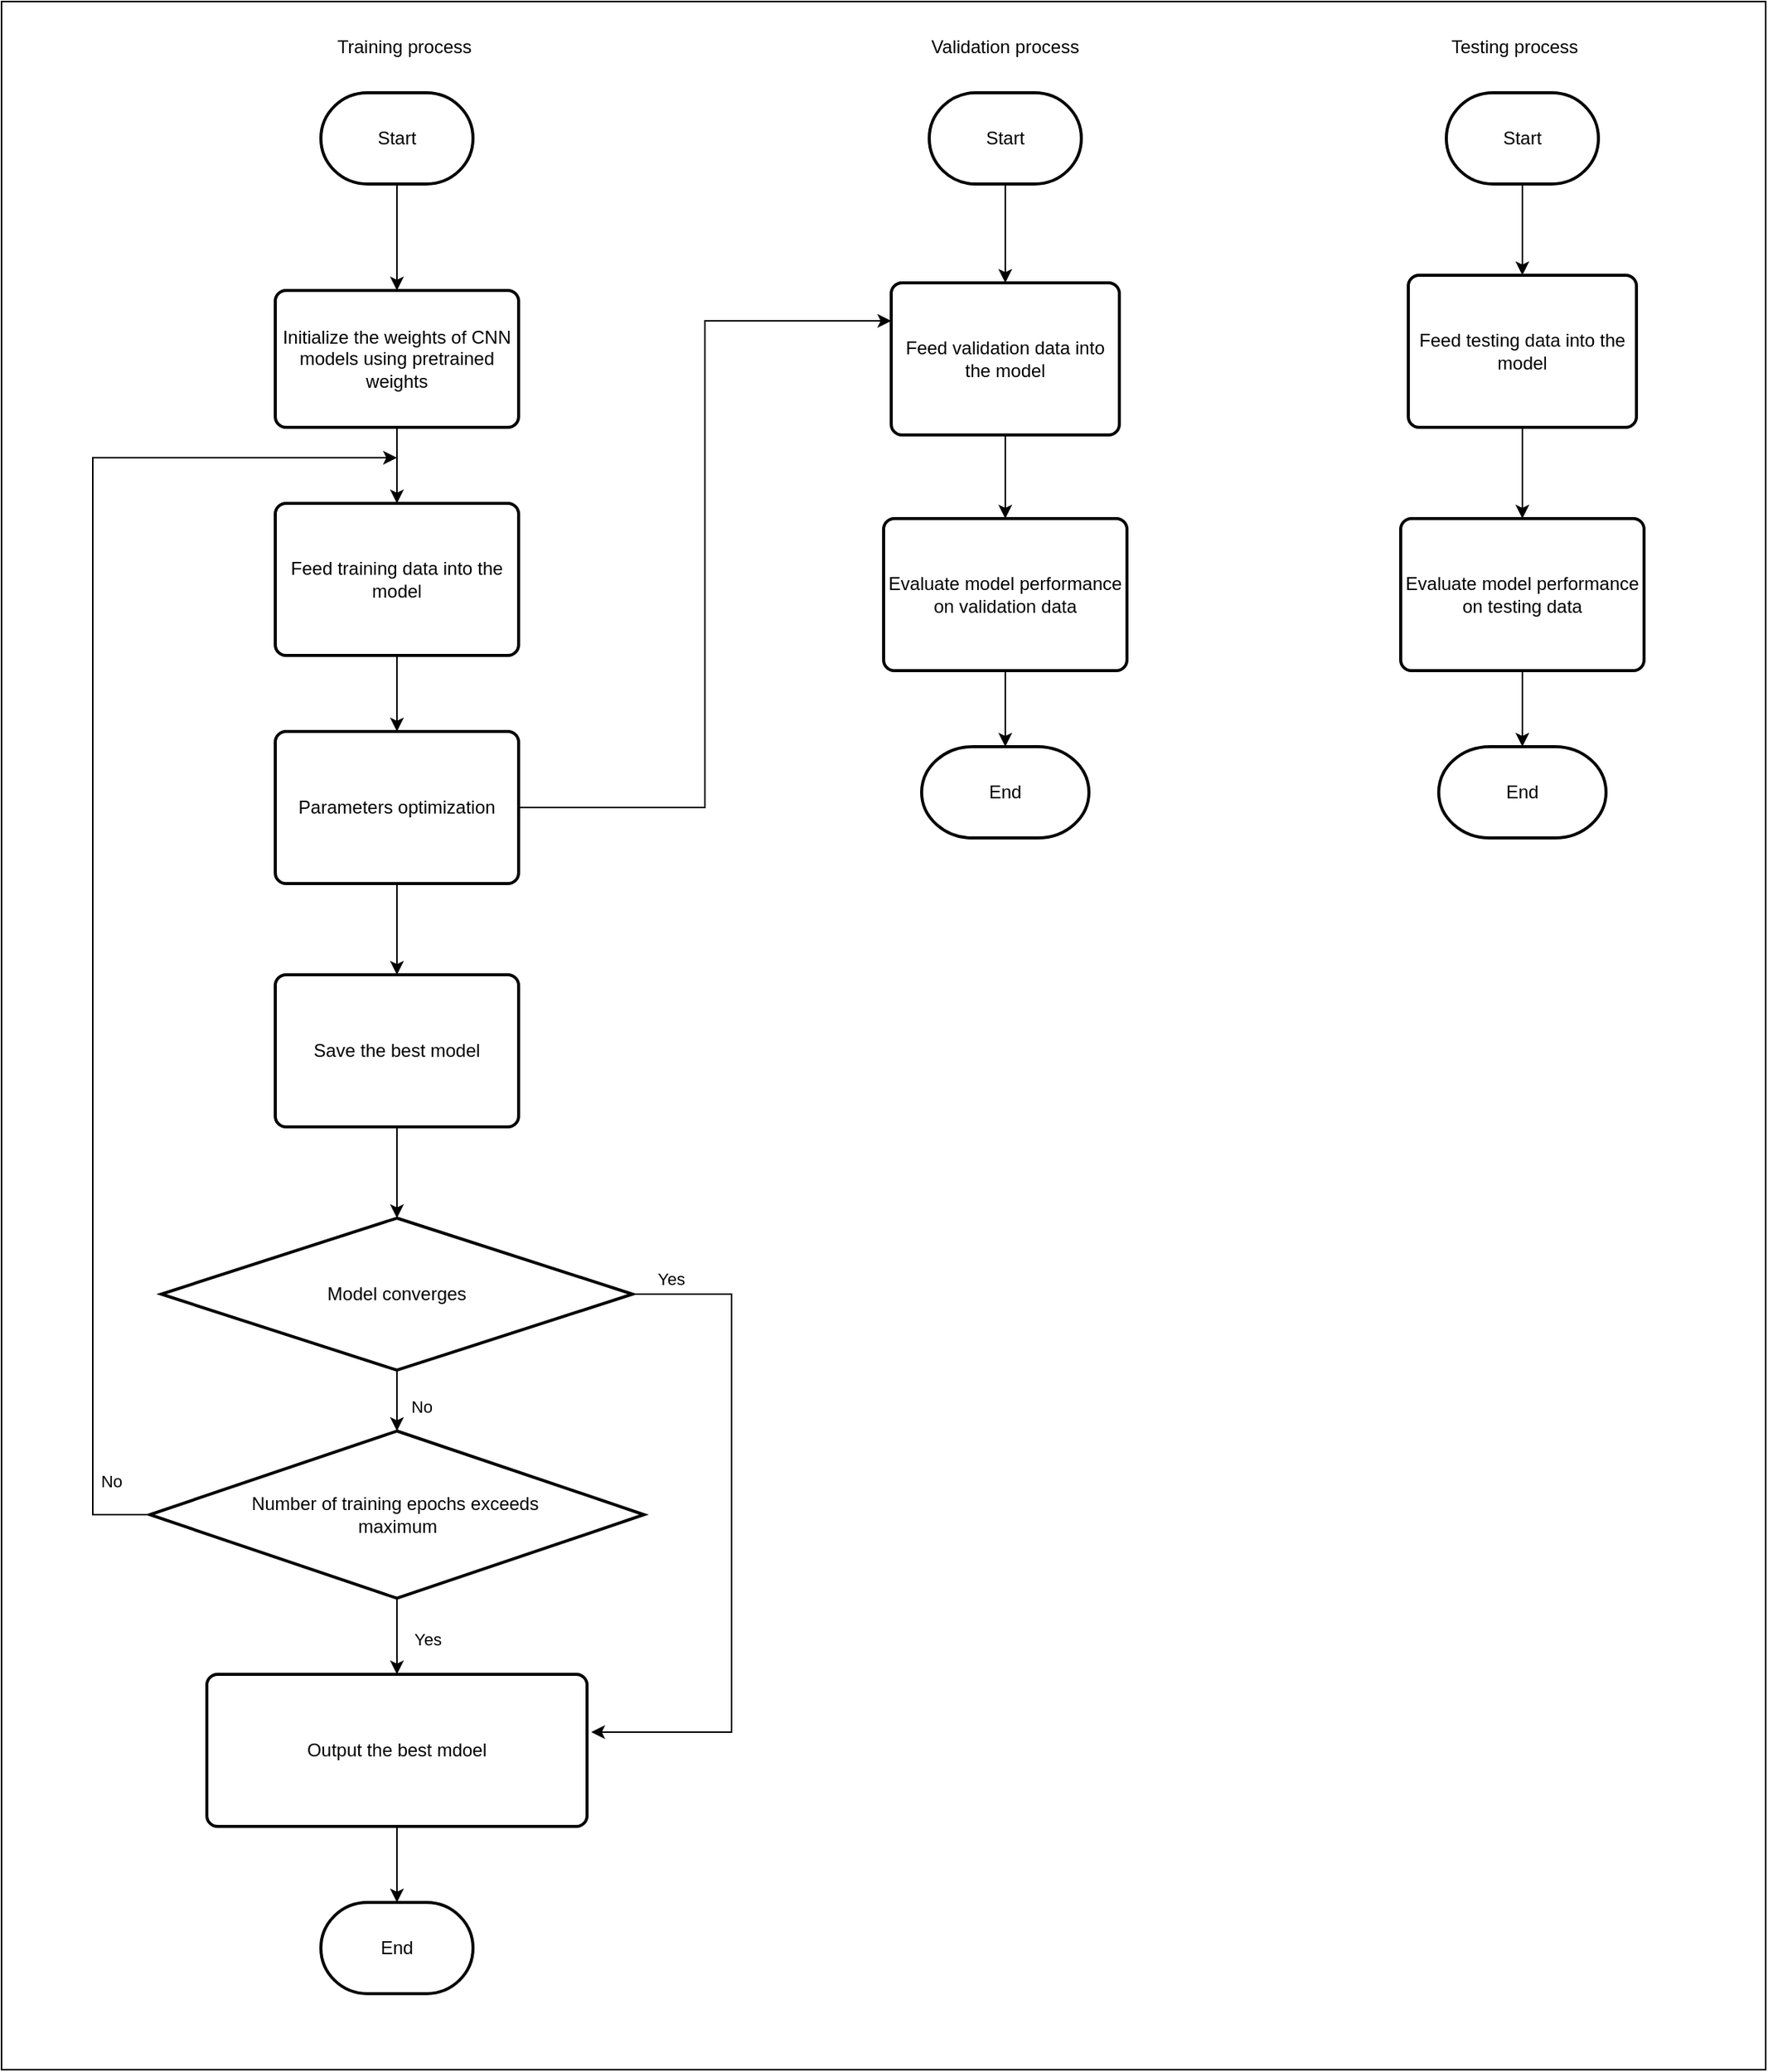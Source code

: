 <mxfile version="14.9.6" type="github">
  <diagram id="Qo9lGYurYhwn6tari_4X" name="Page-1">
    <mxGraphModel dx="3192" dy="2784" grid="1" gridSize="10" guides="1" tooltips="1" connect="1" arrows="1" fold="1" page="1" pageScale="1" pageWidth="827" pageHeight="1169" math="0" shadow="0">
      <root>
        <mxCell id="0" />
        <mxCell id="1" parent="0" />
        <mxCell id="Vv8QLVW-rFI6GsXtmrXf-2" value="" style="rounded=0;whiteSpace=wrap;html=1;" parent="1" vertex="1">
          <mxGeometry x="-10" y="-10" width="1160" height="1360" as="geometry" />
        </mxCell>
        <mxCell id="Vv8QLVW-rFI6GsXtmrXf-9" style="edgeStyle=orthogonalEdgeStyle;rounded=0;orthogonalLoop=1;jettySize=auto;html=1;" parent="1" source="Vv8QLVW-rFI6GsXtmrXf-4" target="Vv8QLVW-rFI6GsXtmrXf-5" edge="1">
          <mxGeometry relative="1" as="geometry" />
        </mxCell>
        <mxCell id="Vv8QLVW-rFI6GsXtmrXf-4" value="Start" style="strokeWidth=2;html=1;shape=mxgraph.flowchart.terminator;whiteSpace=wrap;" parent="1" vertex="1">
          <mxGeometry x="200" y="50" width="100" height="60" as="geometry" />
        </mxCell>
        <mxCell id="Vv8QLVW-rFI6GsXtmrXf-12" value="" style="edgeStyle=orthogonalEdgeStyle;rounded=0;orthogonalLoop=1;jettySize=auto;html=1;" parent="1" source="Vv8QLVW-rFI6GsXtmrXf-5" target="Vv8QLVW-rFI6GsXtmrXf-11" edge="1">
          <mxGeometry relative="1" as="geometry" />
        </mxCell>
        <mxCell id="Vv8QLVW-rFI6GsXtmrXf-5" value="Initialize the weights of CNN models using pretrained weights" style="rounded=1;whiteSpace=wrap;html=1;absoluteArcSize=1;arcSize=14;strokeWidth=2;" parent="1" vertex="1">
          <mxGeometry x="170" y="180" width="160" height="90" as="geometry" />
        </mxCell>
        <mxCell id="Vv8QLVW-rFI6GsXtmrXf-14" value="" style="edgeStyle=orthogonalEdgeStyle;rounded=0;orthogonalLoop=1;jettySize=auto;html=1;" parent="1" source="Vv8QLVW-rFI6GsXtmrXf-11" target="Vv8QLVW-rFI6GsXtmrXf-13" edge="1">
          <mxGeometry relative="1" as="geometry" />
        </mxCell>
        <mxCell id="Vv8QLVW-rFI6GsXtmrXf-11" value="Feed training data into the model" style="rounded=1;whiteSpace=wrap;html=1;absoluteArcSize=1;arcSize=14;strokeWidth=2;" parent="1" vertex="1">
          <mxGeometry x="170" y="320" width="160" height="100" as="geometry" />
        </mxCell>
        <mxCell id="K1NddEpm1xMwvtSvsaxn-14" value="" style="edgeStyle=orthogonalEdgeStyle;rounded=0;orthogonalLoop=1;jettySize=auto;html=1;" edge="1" parent="1" source="Vv8QLVW-rFI6GsXtmrXf-13" target="Vv8QLVW-rFI6GsXtmrXf-36">
          <mxGeometry relative="1" as="geometry">
            <Array as="points">
              <mxPoint x="300" y="550" />
              <mxPoint x="300" y="550" />
            </Array>
          </mxGeometry>
        </mxCell>
        <mxCell id="K1NddEpm1xMwvtSvsaxn-16" style="edgeStyle=orthogonalEdgeStyle;rounded=0;orthogonalLoop=1;jettySize=auto;html=1;entryX=0;entryY=0.25;entryDx=0;entryDy=0;" edge="1" parent="1" source="Vv8QLVW-rFI6GsXtmrXf-13" target="K1NddEpm1xMwvtSvsaxn-8">
          <mxGeometry relative="1" as="geometry" />
        </mxCell>
        <mxCell id="Vv8QLVW-rFI6GsXtmrXf-13" value="Parameters optimization" style="rounded=1;whiteSpace=wrap;html=1;absoluteArcSize=1;arcSize=14;strokeWidth=2;" parent="1" vertex="1">
          <mxGeometry x="170" y="470" width="160" height="100" as="geometry" />
        </mxCell>
        <mxCell id="Vv8QLVW-rFI6GsXtmrXf-21" style="edgeStyle=orthogonalEdgeStyle;rounded=0;orthogonalLoop=1;jettySize=auto;html=1;" parent="1" source="Vv8QLVW-rFI6GsXtmrXf-15" edge="1">
          <mxGeometry relative="1" as="geometry">
            <mxPoint x="250" y="290" as="targetPoint" />
            <Array as="points">
              <mxPoint x="50" y="985" />
              <mxPoint x="50" y="290" />
            </Array>
          </mxGeometry>
        </mxCell>
        <mxCell id="Vv8QLVW-rFI6GsXtmrXf-22" value="No" style="edgeLabel;html=1;align=center;verticalAlign=middle;resizable=0;points=[];" parent="Vv8QLVW-rFI6GsXtmrXf-21" vertex="1" connectable="0">
          <mxGeometry x="-0.907" y="1" relative="1" as="geometry">
            <mxPoint x="13" y="-16" as="offset" />
          </mxGeometry>
        </mxCell>
        <mxCell id="K1NddEpm1xMwvtSvsaxn-19" value="" style="edgeStyle=orthogonalEdgeStyle;rounded=0;orthogonalLoop=1;jettySize=auto;html=1;" edge="1" parent="1" source="Vv8QLVW-rFI6GsXtmrXf-15" target="Vv8QLVW-rFI6GsXtmrXf-35">
          <mxGeometry relative="1" as="geometry" />
        </mxCell>
        <mxCell id="K1NddEpm1xMwvtSvsaxn-24" value="Yes" style="edgeLabel;html=1;align=center;verticalAlign=middle;resizable=0;points=[];" vertex="1" connectable="0" parent="K1NddEpm1xMwvtSvsaxn-19">
          <mxGeometry x="0.12" y="-2" relative="1" as="geometry">
            <mxPoint x="22" y="-1" as="offset" />
          </mxGeometry>
        </mxCell>
        <mxCell id="Vv8QLVW-rFI6GsXtmrXf-15" value="Number of training epochs exceeds&amp;nbsp;&lt;br&gt;maximum" style="strokeWidth=2;html=1;shape=mxgraph.flowchart.decision;whiteSpace=wrap;" parent="1" vertex="1">
          <mxGeometry x="87.5" y="930" width="325" height="110" as="geometry" />
        </mxCell>
        <mxCell id="Vv8QLVW-rFI6GsXtmrXf-23" value="Yes" style="edgeLabel;html=1;align=center;verticalAlign=middle;resizable=0;points=[];" parent="1" vertex="1" connectable="0">
          <mxGeometry x="240" y="800" as="geometry">
            <mxPoint x="22" y="72" as="offset" />
          </mxGeometry>
        </mxCell>
        <mxCell id="Vv8QLVW-rFI6GsXtmrXf-27" value="No" style="edgeLabel;html=1;align=center;verticalAlign=middle;resizable=0;points=[];" parent="1" vertex="1" connectable="0">
          <mxGeometry x="10" y="980" as="geometry">
            <mxPoint x="256" y="-66" as="offset" />
          </mxGeometry>
        </mxCell>
        <mxCell id="K1NddEpm1xMwvtSvsaxn-18" value="" style="edgeStyle=orthogonalEdgeStyle;rounded=0;orthogonalLoop=1;jettySize=auto;html=1;" edge="1" parent="1" source="Vv8QLVW-rFI6GsXtmrXf-31" target="Vv8QLVW-rFI6GsXtmrXf-15">
          <mxGeometry relative="1" as="geometry" />
        </mxCell>
        <mxCell id="K1NddEpm1xMwvtSvsaxn-22" style="edgeStyle=orthogonalEdgeStyle;rounded=0;orthogonalLoop=1;jettySize=auto;html=1;entryX=1.011;entryY=0.38;entryDx=0;entryDy=0;entryPerimeter=0;" edge="1" parent="1" source="Vv8QLVW-rFI6GsXtmrXf-31" target="Vv8QLVW-rFI6GsXtmrXf-35">
          <mxGeometry relative="1" as="geometry">
            <Array as="points">
              <mxPoint x="470" y="840" />
              <mxPoint x="470" y="1128" />
            </Array>
          </mxGeometry>
        </mxCell>
        <mxCell id="K1NddEpm1xMwvtSvsaxn-23" value="Yes" style="edgeLabel;html=1;align=center;verticalAlign=middle;resizable=0;points=[];" vertex="1" connectable="0" parent="K1NddEpm1xMwvtSvsaxn-22">
          <mxGeometry x="-0.782" y="-4" relative="1" as="geometry">
            <mxPoint x="-24" y="-14" as="offset" />
          </mxGeometry>
        </mxCell>
        <mxCell id="Vv8QLVW-rFI6GsXtmrXf-31" value="Model converges" style="strokeWidth=2;html=1;shape=mxgraph.flowchart.decision;whiteSpace=wrap;" parent="1" vertex="1">
          <mxGeometry x="95" y="790" width="310" height="100" as="geometry" />
        </mxCell>
        <mxCell id="K1NddEpm1xMwvtSvsaxn-21" value="" style="edgeStyle=orthogonalEdgeStyle;rounded=0;orthogonalLoop=1;jettySize=auto;html=1;" edge="1" parent="1" source="Vv8QLVW-rFI6GsXtmrXf-35" target="K1NddEpm1xMwvtSvsaxn-20">
          <mxGeometry relative="1" as="geometry" />
        </mxCell>
        <mxCell id="Vv8QLVW-rFI6GsXtmrXf-35" value="Output the best mdoel" style="rounded=1;whiteSpace=wrap;html=1;absoluteArcSize=1;arcSize=14;strokeWidth=2;" parent="1" vertex="1">
          <mxGeometry x="125" y="1090" width="250" height="100" as="geometry" />
        </mxCell>
        <mxCell id="K1NddEpm1xMwvtSvsaxn-17" value="" style="edgeStyle=orthogonalEdgeStyle;rounded=0;orthogonalLoop=1;jettySize=auto;html=1;" edge="1" parent="1" source="Vv8QLVW-rFI6GsXtmrXf-36" target="Vv8QLVW-rFI6GsXtmrXf-31">
          <mxGeometry relative="1" as="geometry" />
        </mxCell>
        <mxCell id="Vv8QLVW-rFI6GsXtmrXf-36" value="Save the best model" style="rounded=1;whiteSpace=wrap;html=1;absoluteArcSize=1;arcSize=14;strokeWidth=2;" parent="1" vertex="1">
          <mxGeometry x="170" y="630" width="160" height="100" as="geometry" />
        </mxCell>
        <mxCell id="K1NddEpm1xMwvtSvsaxn-2" value="Training process" style="text;html=1;strokeColor=none;fillColor=none;align=center;verticalAlign=middle;whiteSpace=wrap;rounded=0;" vertex="1" parent="1">
          <mxGeometry x="180" y="10" width="150" height="20" as="geometry" />
        </mxCell>
        <mxCell id="K1NddEpm1xMwvtSvsaxn-3" value="Validation process" style="text;html=1;strokeColor=none;fillColor=none;align=center;verticalAlign=middle;whiteSpace=wrap;rounded=0;" vertex="1" parent="1">
          <mxGeometry x="575" y="10" width="150" height="20" as="geometry" />
        </mxCell>
        <mxCell id="K1NddEpm1xMwvtSvsaxn-10" value="" style="edgeStyle=orthogonalEdgeStyle;rounded=0;orthogonalLoop=1;jettySize=auto;html=1;" edge="1" parent="1" source="K1NddEpm1xMwvtSvsaxn-7" target="K1NddEpm1xMwvtSvsaxn-8">
          <mxGeometry relative="1" as="geometry" />
        </mxCell>
        <mxCell id="K1NddEpm1xMwvtSvsaxn-7" value="Start" style="strokeWidth=2;html=1;shape=mxgraph.flowchart.terminator;whiteSpace=wrap;" vertex="1" parent="1">
          <mxGeometry x="600" y="50" width="100" height="60" as="geometry" />
        </mxCell>
        <mxCell id="K1NddEpm1xMwvtSvsaxn-11" value="" style="edgeStyle=orthogonalEdgeStyle;rounded=0;orthogonalLoop=1;jettySize=auto;html=1;" edge="1" parent="1" source="K1NddEpm1xMwvtSvsaxn-8" target="K1NddEpm1xMwvtSvsaxn-9">
          <mxGeometry relative="1" as="geometry" />
        </mxCell>
        <mxCell id="K1NddEpm1xMwvtSvsaxn-8" value="Feed validation data into the model" style="rounded=1;whiteSpace=wrap;html=1;absoluteArcSize=1;arcSize=14;strokeWidth=2;" vertex="1" parent="1">
          <mxGeometry x="575" y="175" width="150" height="100" as="geometry" />
        </mxCell>
        <mxCell id="K1NddEpm1xMwvtSvsaxn-13" value="" style="edgeStyle=orthogonalEdgeStyle;rounded=0;orthogonalLoop=1;jettySize=auto;html=1;" edge="1" parent="1" source="K1NddEpm1xMwvtSvsaxn-9" target="K1NddEpm1xMwvtSvsaxn-12">
          <mxGeometry relative="1" as="geometry" />
        </mxCell>
        <mxCell id="K1NddEpm1xMwvtSvsaxn-9" value="Evaluate model performance on validation data" style="rounded=1;whiteSpace=wrap;html=1;absoluteArcSize=1;arcSize=14;strokeWidth=2;" vertex="1" parent="1">
          <mxGeometry x="570" y="330" width="160" height="100" as="geometry" />
        </mxCell>
        <mxCell id="K1NddEpm1xMwvtSvsaxn-12" value="End" style="strokeWidth=2;html=1;shape=mxgraph.flowchart.terminator;whiteSpace=wrap;" vertex="1" parent="1">
          <mxGeometry x="595" y="480" width="110" height="60" as="geometry" />
        </mxCell>
        <mxCell id="K1NddEpm1xMwvtSvsaxn-20" value="End" style="strokeWidth=2;html=1;shape=mxgraph.flowchart.terminator;whiteSpace=wrap;" vertex="1" parent="1">
          <mxGeometry x="200" y="1240" width="100" height="60" as="geometry" />
        </mxCell>
        <mxCell id="K1NddEpm1xMwvtSvsaxn-28" value="" style="edgeStyle=orthogonalEdgeStyle;rounded=0;orthogonalLoop=1;jettySize=auto;html=1;" edge="1" parent="1" source="K1NddEpm1xMwvtSvsaxn-25" target="K1NddEpm1xMwvtSvsaxn-27">
          <mxGeometry relative="1" as="geometry" />
        </mxCell>
        <mxCell id="K1NddEpm1xMwvtSvsaxn-25" value="Start" style="strokeWidth=2;html=1;shape=mxgraph.flowchart.terminator;whiteSpace=wrap;" vertex="1" parent="1">
          <mxGeometry x="940" y="50" width="100" height="60" as="geometry" />
        </mxCell>
        <mxCell id="K1NddEpm1xMwvtSvsaxn-26" value="Testing process" style="text;html=1;strokeColor=none;fillColor=none;align=center;verticalAlign=middle;whiteSpace=wrap;rounded=0;" vertex="1" parent="1">
          <mxGeometry x="910" y="10" width="150" height="20" as="geometry" />
        </mxCell>
        <mxCell id="K1NddEpm1xMwvtSvsaxn-30" value="" style="edgeStyle=orthogonalEdgeStyle;rounded=0;orthogonalLoop=1;jettySize=auto;html=1;" edge="1" parent="1" source="K1NddEpm1xMwvtSvsaxn-27" target="K1NddEpm1xMwvtSvsaxn-29">
          <mxGeometry relative="1" as="geometry" />
        </mxCell>
        <mxCell id="K1NddEpm1xMwvtSvsaxn-27" value="Feed testing data into the model" style="rounded=1;whiteSpace=wrap;html=1;absoluteArcSize=1;arcSize=14;strokeWidth=2;" vertex="1" parent="1">
          <mxGeometry x="915" y="170" width="150" height="100" as="geometry" />
        </mxCell>
        <mxCell id="K1NddEpm1xMwvtSvsaxn-32" value="" style="edgeStyle=orthogonalEdgeStyle;rounded=0;orthogonalLoop=1;jettySize=auto;html=1;" edge="1" parent="1" source="K1NddEpm1xMwvtSvsaxn-29" target="K1NddEpm1xMwvtSvsaxn-31">
          <mxGeometry relative="1" as="geometry" />
        </mxCell>
        <mxCell id="K1NddEpm1xMwvtSvsaxn-29" value="Evaluate model performance on testing data" style="rounded=1;whiteSpace=wrap;html=1;absoluteArcSize=1;arcSize=14;strokeWidth=2;" vertex="1" parent="1">
          <mxGeometry x="910" y="330" width="160" height="100" as="geometry" />
        </mxCell>
        <mxCell id="K1NddEpm1xMwvtSvsaxn-31" value="End" style="strokeWidth=2;html=1;shape=mxgraph.flowchart.terminator;whiteSpace=wrap;" vertex="1" parent="1">
          <mxGeometry x="935" y="480" width="110" height="60" as="geometry" />
        </mxCell>
      </root>
    </mxGraphModel>
  </diagram>
</mxfile>

